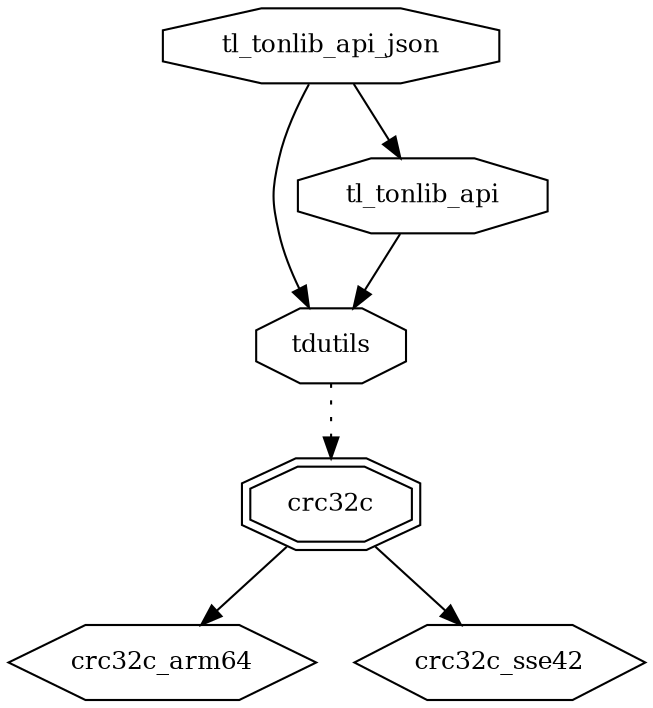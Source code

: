 digraph "tl_tonlib_api_json" {
node [
  fontsize = "12"
];
    "node36" [ label = "tl_tonlib_api_json", shape = octagon ];
    "node5" [ label = "tdutils", shape = octagon ];
    "node36" -> "node5"  // tl_tonlib_api_json -> tdutils
    "node6" [ label = "crc32c", shape = doubleoctagon ];
    "node5" -> "node6" [ style = dotted ] // tdutils -> crc32c
    "node7" [ label = "crc32c_arm64", shape = hexagon ];
    "node6" -> "node7"  // crc32c -> crc32c_arm64
    "node8" [ label = "crc32c_sse42", shape = hexagon ];
    "node6" -> "node8"  // crc32c -> crc32c_sse42
    "node32" [ label = "tl_tonlib_api", shape = octagon ];
    "node36" -> "node32"  // tl_tonlib_api_json -> tl_tonlib_api
    "node5" [ label = "tdutils", shape = octagon ];
    "node32" -> "node5"  // tl_tonlib_api -> tdutils
}
